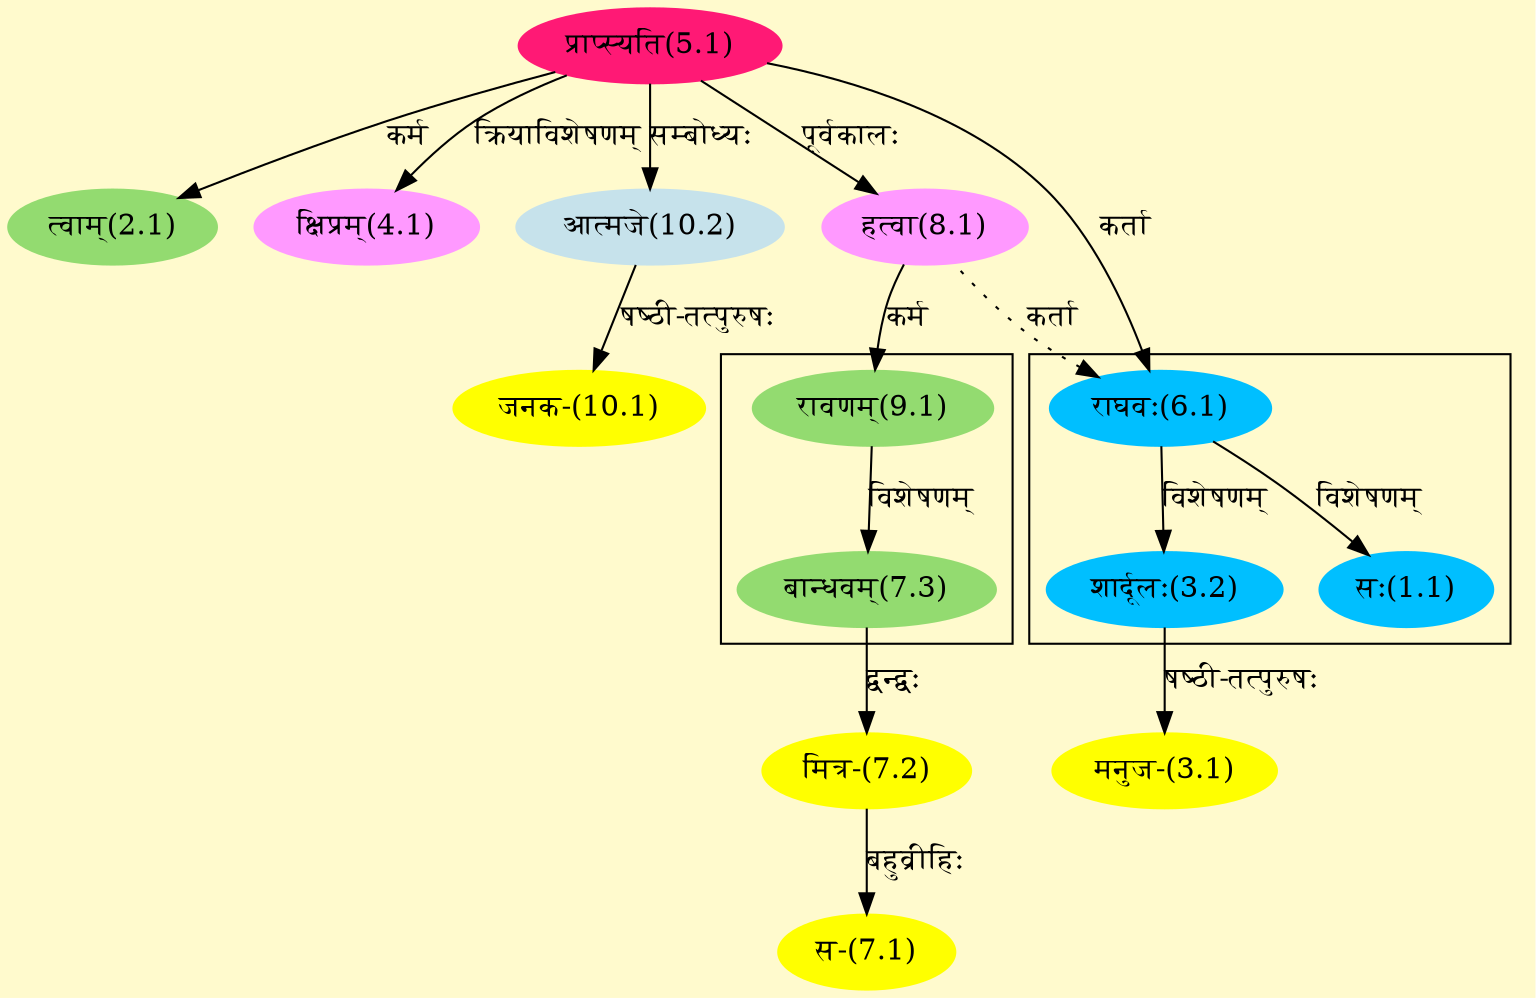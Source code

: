 digraph G{
rankdir=BT;
 compound=true;
 bgcolor="lemonchiffon1";

subgraph cluster_1{
Node1_1 [style=filled, color="#00BFFF" label = "सः(1.1)"]
Node6_1 [style=filled, color="#00BFFF" label = "राघवः(6.1)"]
Node3_2 [style=filled, color="#00BFFF" label = "शार्दूलः(3.2)"]

}

subgraph cluster_2{
Node7_3 [style=filled, color="#93DB70" label = "बान्धवम्(7.3)"]
Node9_1 [style=filled, color="#93DB70" label = "रावणम्(9.1)"]

}
Node2_1 [style=filled, color="#93DB70" label = "त्वाम्(2.1)"]
Node5_1 [style=filled, color="#FF1975" label = "प्राप्स्यति(5.1)"]
Node3_1 [style=filled, color="#FFFF00" label = "मनुज-(3.1)"]
Node3_2 [style=filled, color="#00BFFF" label = "शार्दूलः(3.2)"]
Node4_1 [style=filled, color="#FF99FF" label = "क्षिप्रम्(4.1)"]
Node6_1 [style=filled, color="#00BFFF" label = "राघवः(6.1)"]
Node [style=filled, color="" label = "()"]
Node8_1 [style=filled, color="#FF99FF" label = "हत्वा(8.1)"]
Node7_1 [style=filled, color="#FFFF00" label = "स-(7.1)"]
Node7_2 [style=filled, color="#FFFF00" label = "मित्र-(7.2)"]
Node7_3 [style=filled, color="#93DB70" label = "बान्धवम्(7.3)"]
Node9_1 [style=filled, color="#93DB70" label = "रावणम्(9.1)"]
Node10_1 [style=filled, color="#FFFF00" label = "जनक-(10.1)"]
Node10_2 [style=filled, color="#C6E2EB" label = "आत्मजे(10.2)"]
/* Start of Relations section */

Node1_1 -> Node6_1 [  label="विशेषणम्"  dir="back" ]
Node2_1 -> Node5_1 [  label="कर्म"  dir="back" ]
Node3_1 -> Node3_2 [  label="षष्ठी-तत्पुरुषः"  dir="back" ]
Node3_2 -> Node6_1 [  label="विशेषणम्"  dir="back" ]
Node4_1 -> Node5_1 [  label="क्रियाविशेषणम्"  dir="back" ]
Node6_1 -> Node5_1 [  label="कर्ता"  dir="back" ]
Node6_1 -> Node8_1 [ style=dotted label="कर्ता"  dir="back" ]
Node7_1 -> Node7_2 [  label="बहुव्रीहिः"  dir="back" ]
Node7_2 -> Node7_3 [  label="द्वन्द्वः"  dir="back" ]
Node7_3 -> Node9_1 [  label="विशेषणम्"  dir="back" ]
Node8_1 -> Node5_1 [  label="पूर्वकालः"  dir="back" ]
Node9_1 -> Node8_1 [  label="कर्म"  dir="back" ]
Node10_1 -> Node10_2 [  label="षष्ठी-तत्पुरुषः"  dir="back" ]
Node10_2 -> Node5_1 [  label="सम्बोध्यः"  dir="back" ]
}
